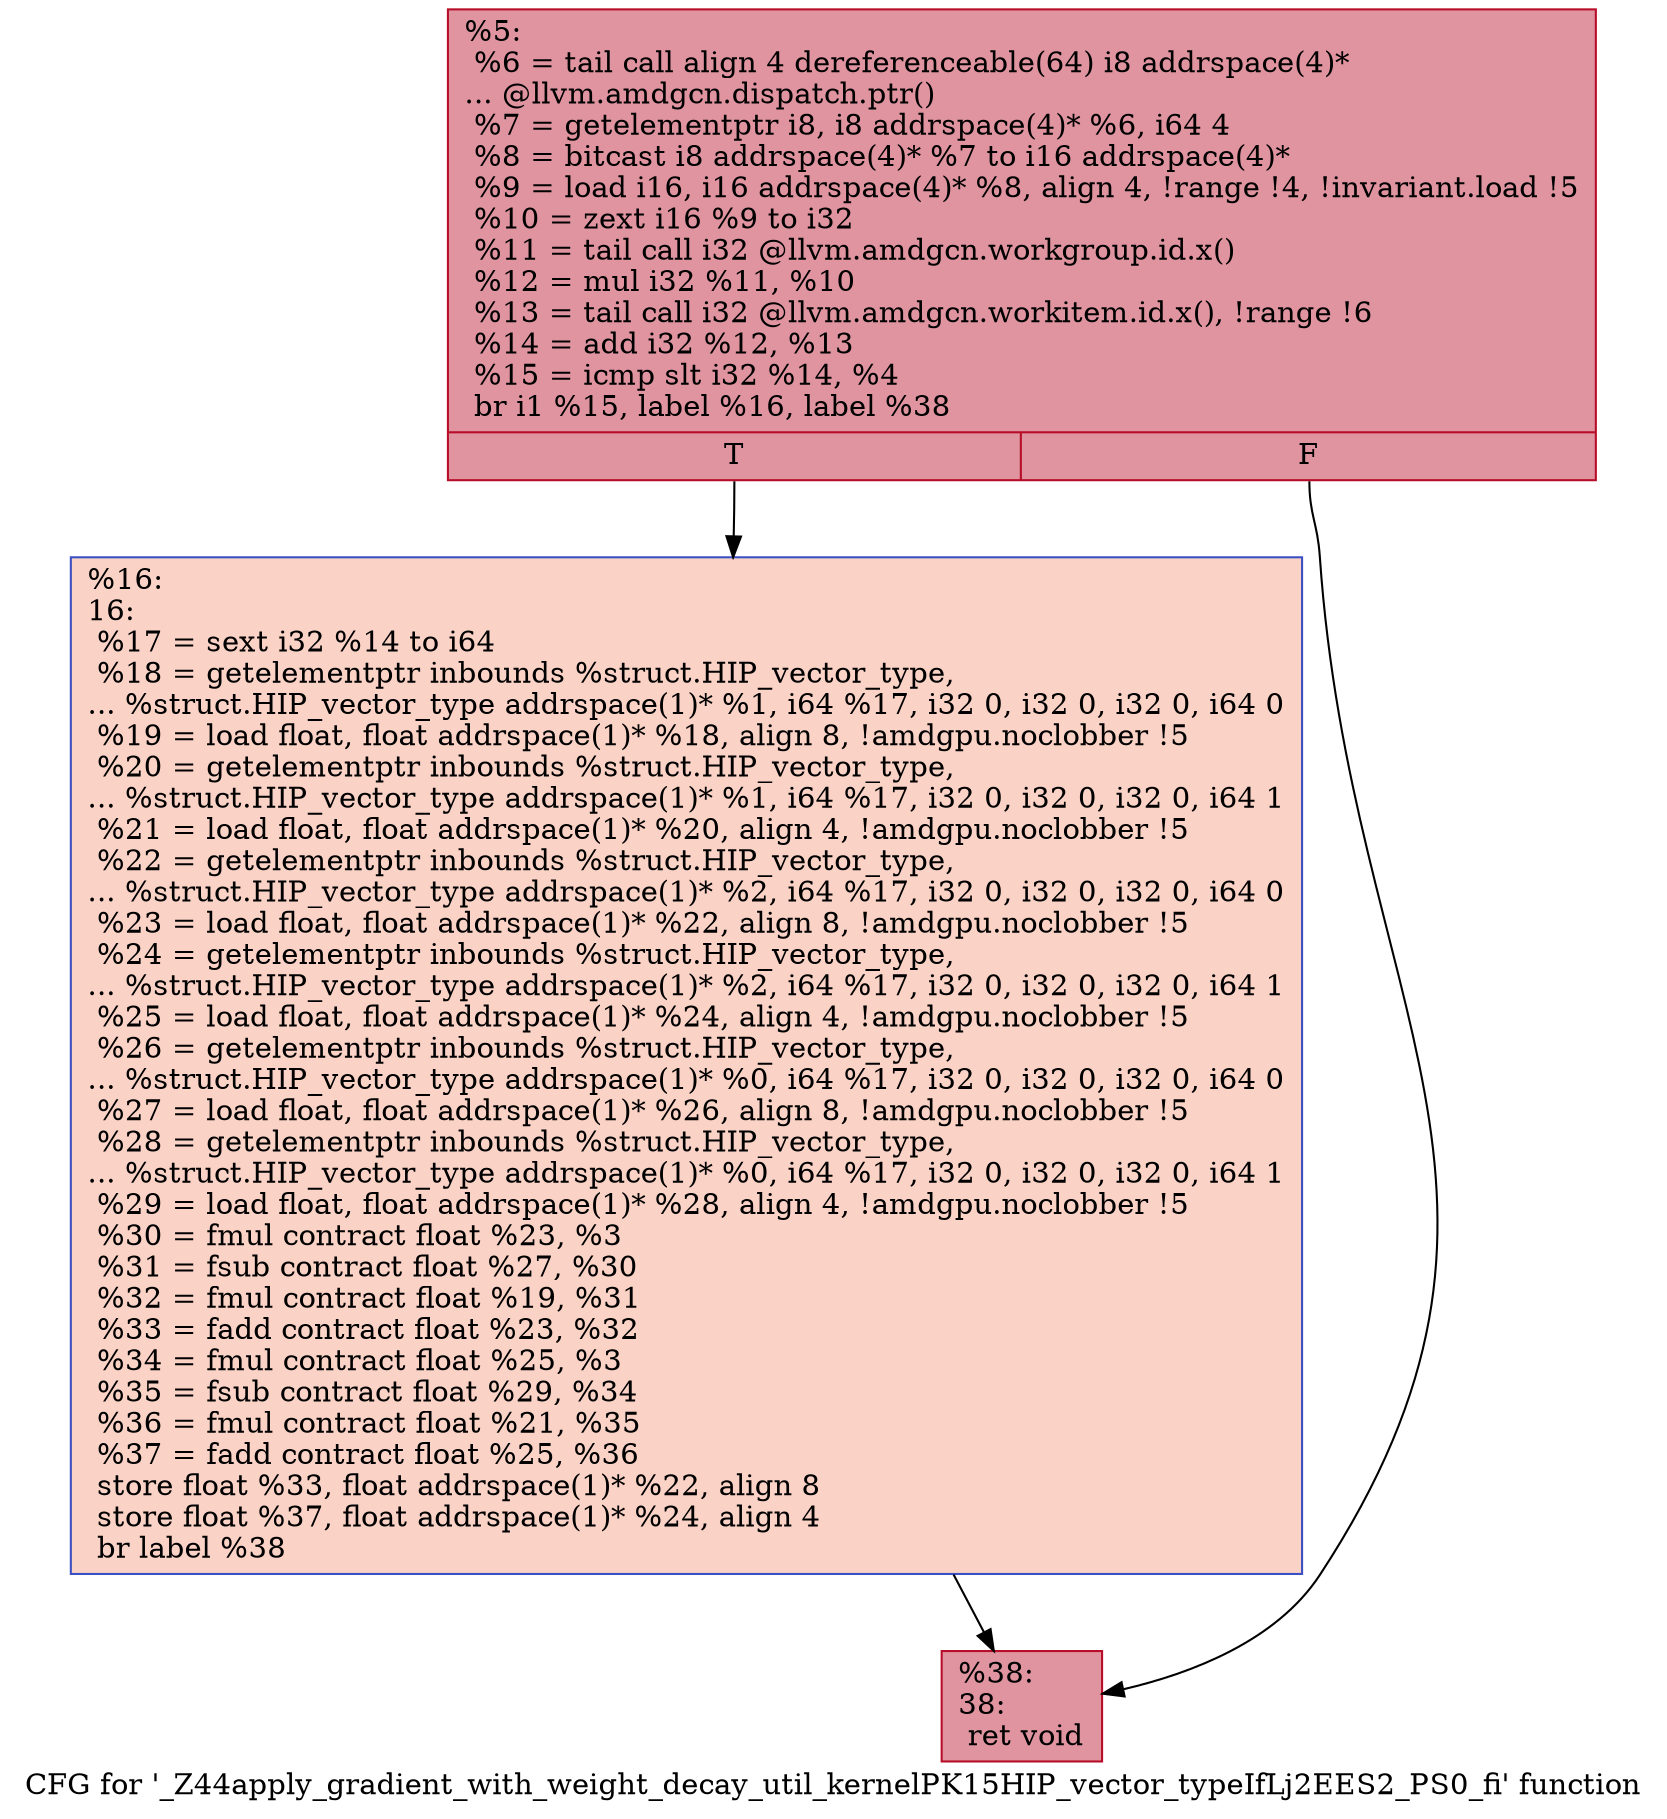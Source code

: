 digraph "CFG for '_Z44apply_gradient_with_weight_decay_util_kernelPK15HIP_vector_typeIfLj2EES2_PS0_fi' function" {
	label="CFG for '_Z44apply_gradient_with_weight_decay_util_kernelPK15HIP_vector_typeIfLj2EES2_PS0_fi' function";

	Node0x5bae100 [shape=record,color="#b70d28ff", style=filled, fillcolor="#b70d2870",label="{%5:\l  %6 = tail call align 4 dereferenceable(64) i8 addrspace(4)*\l... @llvm.amdgcn.dispatch.ptr()\l  %7 = getelementptr i8, i8 addrspace(4)* %6, i64 4\l  %8 = bitcast i8 addrspace(4)* %7 to i16 addrspace(4)*\l  %9 = load i16, i16 addrspace(4)* %8, align 4, !range !4, !invariant.load !5\l  %10 = zext i16 %9 to i32\l  %11 = tail call i32 @llvm.amdgcn.workgroup.id.x()\l  %12 = mul i32 %11, %10\l  %13 = tail call i32 @llvm.amdgcn.workitem.id.x(), !range !6\l  %14 = add i32 %12, %13\l  %15 = icmp slt i32 %14, %4\l  br i1 %15, label %16, label %38\l|{<s0>T|<s1>F}}"];
	Node0x5bae100:s0 -> Node0x5baff50;
	Node0x5bae100:s1 -> Node0x5baffe0;
	Node0x5baff50 [shape=record,color="#3d50c3ff", style=filled, fillcolor="#f59c7d70",label="{%16:\l16:                                               \l  %17 = sext i32 %14 to i64\l  %18 = getelementptr inbounds %struct.HIP_vector_type,\l... %struct.HIP_vector_type addrspace(1)* %1, i64 %17, i32 0, i32 0, i32 0, i64 0\l  %19 = load float, float addrspace(1)* %18, align 8, !amdgpu.noclobber !5\l  %20 = getelementptr inbounds %struct.HIP_vector_type,\l... %struct.HIP_vector_type addrspace(1)* %1, i64 %17, i32 0, i32 0, i32 0, i64 1\l  %21 = load float, float addrspace(1)* %20, align 4, !amdgpu.noclobber !5\l  %22 = getelementptr inbounds %struct.HIP_vector_type,\l... %struct.HIP_vector_type addrspace(1)* %2, i64 %17, i32 0, i32 0, i32 0, i64 0\l  %23 = load float, float addrspace(1)* %22, align 8, !amdgpu.noclobber !5\l  %24 = getelementptr inbounds %struct.HIP_vector_type,\l... %struct.HIP_vector_type addrspace(1)* %2, i64 %17, i32 0, i32 0, i32 0, i64 1\l  %25 = load float, float addrspace(1)* %24, align 4, !amdgpu.noclobber !5\l  %26 = getelementptr inbounds %struct.HIP_vector_type,\l... %struct.HIP_vector_type addrspace(1)* %0, i64 %17, i32 0, i32 0, i32 0, i64 0\l  %27 = load float, float addrspace(1)* %26, align 8, !amdgpu.noclobber !5\l  %28 = getelementptr inbounds %struct.HIP_vector_type,\l... %struct.HIP_vector_type addrspace(1)* %0, i64 %17, i32 0, i32 0, i32 0, i64 1\l  %29 = load float, float addrspace(1)* %28, align 4, !amdgpu.noclobber !5\l  %30 = fmul contract float %23, %3\l  %31 = fsub contract float %27, %30\l  %32 = fmul contract float %19, %31\l  %33 = fadd contract float %23, %32\l  %34 = fmul contract float %25, %3\l  %35 = fsub contract float %29, %34\l  %36 = fmul contract float %21, %35\l  %37 = fadd contract float %25, %36\l  store float %33, float addrspace(1)* %22, align 8\l  store float %37, float addrspace(1)* %24, align 4\l  br label %38\l}"];
	Node0x5baff50 -> Node0x5baffe0;
	Node0x5baffe0 [shape=record,color="#b70d28ff", style=filled, fillcolor="#b70d2870",label="{%38:\l38:                                               \l  ret void\l}"];
}
